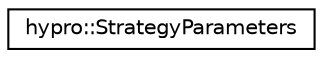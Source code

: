 digraph "Graphical Class Hierarchy"
{
  edge [fontname="Helvetica",fontsize="10",labelfontname="Helvetica",labelfontsize="10"];
  node [fontname="Helvetica",fontsize="10",shape=record];
  rankdir="LR";
  Node1 [label="hypro::StrategyParameters",height=0.2,width=0.4,color="black", fillcolor="white", style="filled",URL="$structhypro_1_1StrategyParameters.html"];
}

